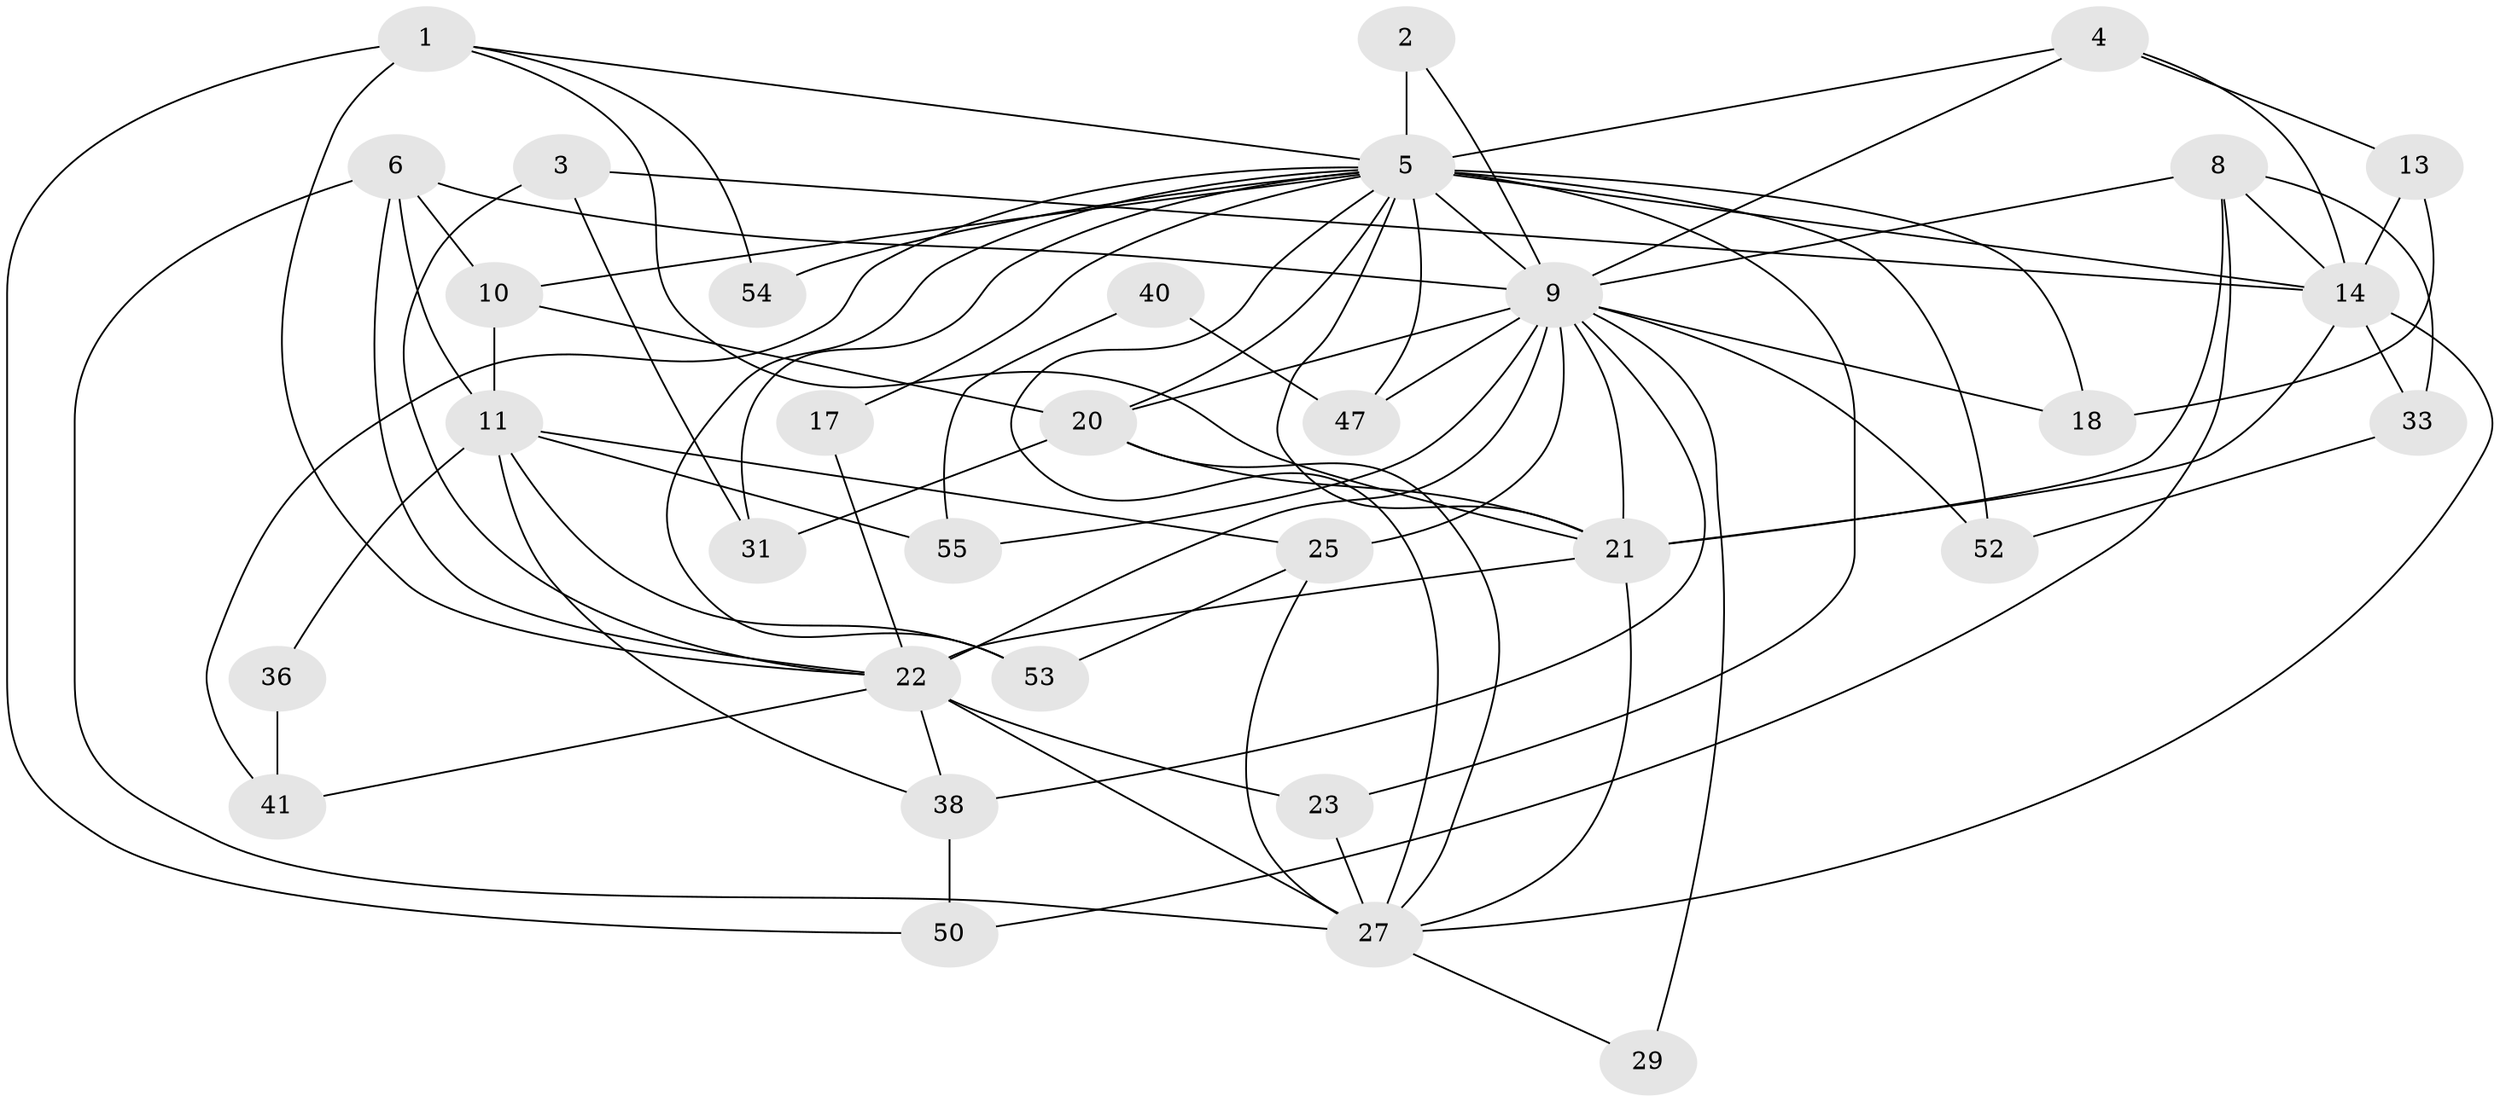 // original degree distribution, {6: 0.10714285714285714, 3: 0.30357142857142855, 4: 0.19642857142857142, 5: 0.19642857142857142, 7: 0.03571428571428571, 2: 0.14285714285714285, 8: 0.017857142857142856}
// Generated by graph-tools (version 1.1) at 2025/18/03/04/25 18:18:51]
// undirected, 33 vertices, 80 edges
graph export_dot {
graph [start="1"]
  node [color=gray90,style=filled];
  1;
  2;
  3;
  4;
  5 [super="+12+7"];
  6 [super="+15"];
  8;
  9 [super="+16+28+34"];
  10;
  11 [super="+30"];
  13;
  14 [super="+44"];
  17;
  18;
  20 [super="+45"];
  21 [super="+39"];
  22 [super="+26"];
  23;
  25 [super="+48"];
  27 [super="+32"];
  29;
  31;
  33;
  36;
  38;
  40;
  41;
  47;
  50;
  52;
  53;
  54;
  55;
  1 -- 21;
  1 -- 50;
  1 -- 54;
  1 -- 22 [weight=2];
  1 -- 5;
  2 -- 9;
  2 -- 5 [weight=2];
  3 -- 31;
  3 -- 14;
  3 -- 22;
  4 -- 13;
  4 -- 5;
  4 -- 14;
  4 -- 9;
  5 -- 41;
  5 -- 10;
  5 -- 14;
  5 -- 47 [weight=2];
  5 -- 18;
  5 -- 52;
  5 -- 21;
  5 -- 53;
  5 -- 54;
  5 -- 23;
  5 -- 31;
  5 -- 17;
  5 -- 20;
  5 -- 9 [weight=2];
  5 -- 27;
  6 -- 10;
  6 -- 27;
  6 -- 11;
  6 -- 9;
  6 -- 22;
  8 -- 14;
  8 -- 33;
  8 -- 50;
  8 -- 9;
  8 -- 21;
  9 -- 55;
  9 -- 38 [weight=2];
  9 -- 22 [weight=2];
  9 -- 29;
  9 -- 47;
  9 -- 21;
  9 -- 18;
  9 -- 20;
  9 -- 52;
  9 -- 25;
  10 -- 20;
  10 -- 11;
  11 -- 38;
  11 -- 36;
  11 -- 53;
  11 -- 55;
  11 -- 25;
  13 -- 18;
  13 -- 14;
  14 -- 27;
  14 -- 33;
  14 -- 21;
  17 -- 22;
  20 -- 27;
  20 -- 21;
  20 -- 31;
  21 -- 27;
  21 -- 22;
  22 -- 27 [weight=2];
  22 -- 38;
  22 -- 41;
  22 -- 23;
  23 -- 27;
  25 -- 53;
  25 -- 27;
  27 -- 29;
  33 -- 52;
  36 -- 41;
  38 -- 50;
  40 -- 47;
  40 -- 55;
}
